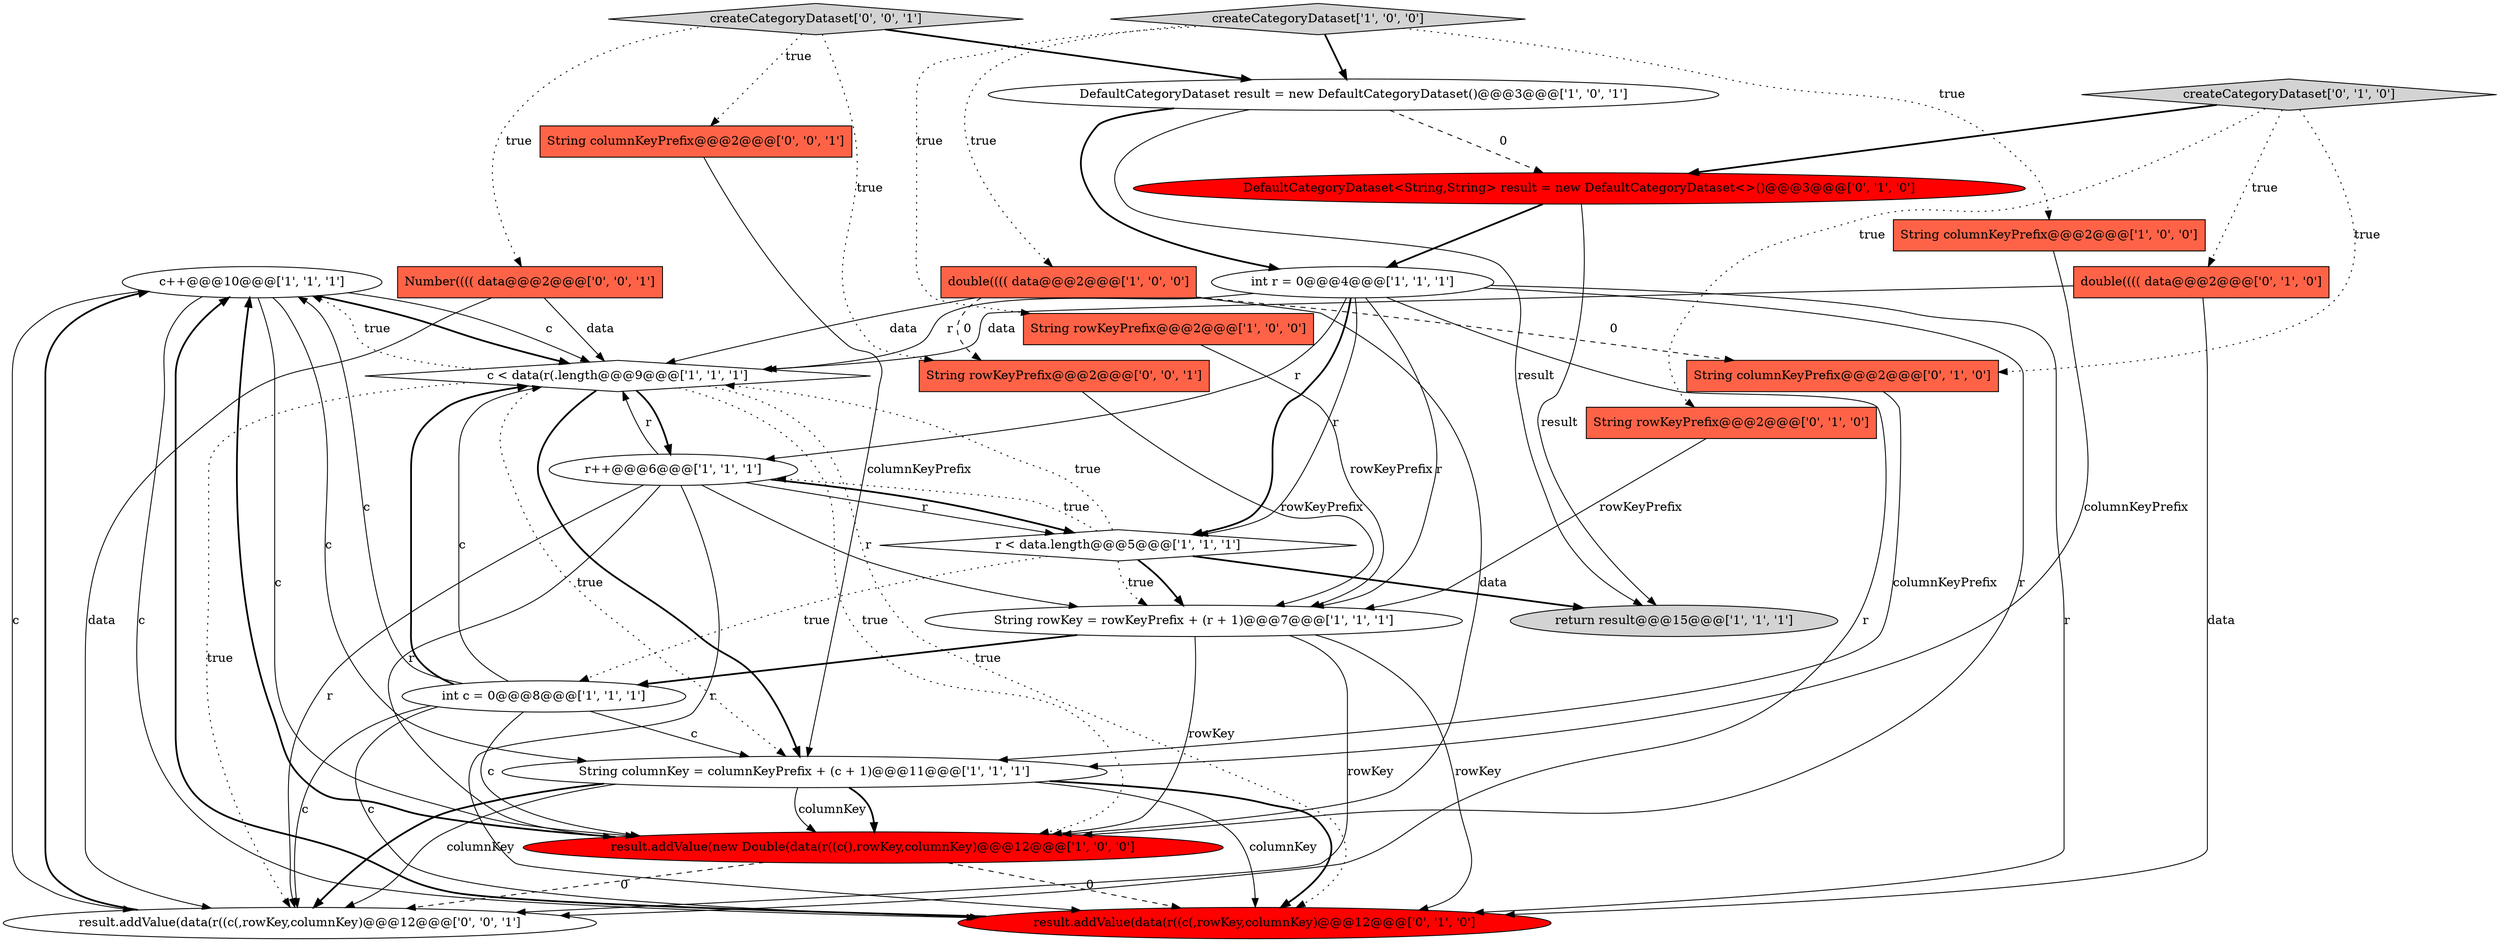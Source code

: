 digraph {
11 [style = filled, label = "c++@@@10@@@['1', '1', '1']", fillcolor = white, shape = ellipse image = "AAA0AAABBB1BBB"];
23 [style = filled, label = "String columnKeyPrefix@@@2@@@['0', '0', '1']", fillcolor = tomato, shape = box image = "AAA0AAABBB3BBB"];
10 [style = filled, label = "double(((( data@@@2@@@['1', '0', '0']", fillcolor = tomato, shape = box image = "AAA1AAABBB1BBB"];
14 [style = filled, label = "String columnKey = columnKeyPrefix + (c + 1)@@@11@@@['1', '1', '1']", fillcolor = white, shape = ellipse image = "AAA0AAABBB1BBB"];
0 [style = filled, label = "String rowKey = rowKeyPrefix + (r + 1)@@@7@@@['1', '1', '1']", fillcolor = white, shape = ellipse image = "AAA0AAABBB1BBB"];
22 [style = filled, label = "result.addValue(data(r((c(,rowKey,columnKey)@@@12@@@['0', '0', '1']", fillcolor = white, shape = ellipse image = "AAA0AAABBB3BBB"];
12 [style = filled, label = "result.addValue(new Double(data(r((c(),rowKey,columnKey)@@@12@@@['1', '0', '0']", fillcolor = red, shape = ellipse image = "AAA1AAABBB1BBB"];
25 [style = filled, label = "String rowKeyPrefix@@@2@@@['0', '0', '1']", fillcolor = tomato, shape = box image = "AAA0AAABBB3BBB"];
17 [style = filled, label = "double(((( data@@@2@@@['0', '1', '0']", fillcolor = tomato, shape = box image = "AAA0AAABBB2BBB"];
9 [style = filled, label = "int r = 0@@@4@@@['1', '1', '1']", fillcolor = white, shape = ellipse image = "AAA0AAABBB1BBB"];
3 [style = filled, label = "String columnKeyPrefix@@@2@@@['1', '0', '0']", fillcolor = tomato, shape = box image = "AAA0AAABBB1BBB"];
1 [style = filled, label = "c < data(r(.length@@@9@@@['1', '1', '1']", fillcolor = white, shape = diamond image = "AAA0AAABBB1BBB"];
2 [style = filled, label = "r++@@@6@@@['1', '1', '1']", fillcolor = white, shape = ellipse image = "AAA0AAABBB1BBB"];
13 [style = filled, label = "return result@@@15@@@['1', '1', '1']", fillcolor = lightgray, shape = ellipse image = "AAA0AAABBB1BBB"];
8 [style = filled, label = "int c = 0@@@8@@@['1', '1', '1']", fillcolor = white, shape = ellipse image = "AAA0AAABBB1BBB"];
24 [style = filled, label = "createCategoryDataset['0', '0', '1']", fillcolor = lightgray, shape = diamond image = "AAA0AAABBB3BBB"];
19 [style = filled, label = "String columnKeyPrefix@@@2@@@['0', '1', '0']", fillcolor = tomato, shape = box image = "AAA1AAABBB2BBB"];
16 [style = filled, label = "String rowKeyPrefix@@@2@@@['0', '1', '0']", fillcolor = tomato, shape = box image = "AAA0AAABBB2BBB"];
5 [style = filled, label = "String rowKeyPrefix@@@2@@@['1', '0', '0']", fillcolor = tomato, shape = box image = "AAA0AAABBB1BBB"];
15 [style = filled, label = "result.addValue(data(r((c(,rowKey,columnKey)@@@12@@@['0', '1', '0']", fillcolor = red, shape = ellipse image = "AAA1AAABBB2BBB"];
4 [style = filled, label = "createCategoryDataset['1', '0', '0']", fillcolor = lightgray, shape = diamond image = "AAA0AAABBB1BBB"];
20 [style = filled, label = "createCategoryDataset['0', '1', '0']", fillcolor = lightgray, shape = diamond image = "AAA0AAABBB2BBB"];
7 [style = filled, label = "r < data.length@@@5@@@['1', '1', '1']", fillcolor = white, shape = diamond image = "AAA0AAABBB1BBB"];
18 [style = filled, label = "DefaultCategoryDataset<String,String> result = new DefaultCategoryDataset<>()@@@3@@@['0', '1', '0']", fillcolor = red, shape = ellipse image = "AAA1AAABBB2BBB"];
21 [style = filled, label = "Number(((( data@@@2@@@['0', '0', '1']", fillcolor = tomato, shape = box image = "AAA0AAABBB3BBB"];
6 [style = filled, label = "DefaultCategoryDataset result = new DefaultCategoryDataset()@@@3@@@['1', '0', '1']", fillcolor = white, shape = ellipse image = "AAA0AAABBB1BBB"];
2->1 [style = solid, label="r"];
24->25 [style = dotted, label="true"];
14->22 [style = solid, label="columnKey"];
18->13 [style = solid, label="result"];
9->7 [style = bold, label=""];
21->22 [style = solid, label="data"];
8->14 [style = solid, label="c"];
3->14 [style = solid, label="columnKeyPrefix"];
10->12 [style = solid, label="data"];
9->1 [style = solid, label="r"];
11->12 [style = solid, label="c"];
8->1 [style = bold, label=""];
15->11 [style = bold, label=""];
11->14 [style = solid, label="c"];
1->12 [style = dotted, label="true"];
17->15 [style = solid, label="data"];
0->8 [style = bold, label=""];
6->13 [style = solid, label="result"];
7->1 [style = dotted, label="true"];
24->21 [style = dotted, label="true"];
0->15 [style = solid, label="rowKey"];
2->0 [style = solid, label="r"];
25->0 [style = solid, label="rowKeyPrefix"];
1->22 [style = dotted, label="true"];
12->11 [style = bold, label=""];
14->22 [style = bold, label=""];
0->22 [style = solid, label="rowKey"];
7->0 [style = bold, label=""];
9->15 [style = solid, label="r"];
8->1 [style = solid, label="c"];
6->18 [style = dashed, label="0"];
20->18 [style = bold, label=""];
1->15 [style = dotted, label="true"];
2->12 [style = solid, label="r"];
18->9 [style = bold, label=""];
8->15 [style = solid, label="c"];
14->15 [style = bold, label=""];
7->8 [style = dotted, label="true"];
8->22 [style = solid, label="c"];
22->11 [style = bold, label=""];
21->1 [style = solid, label="data"];
2->7 [style = solid, label="r"];
7->2 [style = dotted, label="true"];
4->5 [style = dotted, label="true"];
9->7 [style = solid, label="r"];
4->10 [style = dotted, label="true"];
16->0 [style = solid, label="rowKeyPrefix"];
20->17 [style = dotted, label="true"];
14->12 [style = solid, label="columnKey"];
8->12 [style = solid, label="c"];
7->0 [style = dotted, label="true"];
2->22 [style = solid, label="r"];
11->15 [style = solid, label="c"];
4->3 [style = dotted, label="true"];
24->23 [style = dotted, label="true"];
19->14 [style = solid, label="columnKeyPrefix"];
12->22 [style = dashed, label="0"];
2->15 [style = solid, label="r"];
12->15 [style = dashed, label="0"];
1->2 [style = bold, label=""];
20->19 [style = dotted, label="true"];
9->12 [style = solid, label="r"];
10->25 [style = dashed, label="0"];
7->13 [style = bold, label=""];
9->22 [style = solid, label="r"];
11->1 [style = bold, label=""];
4->6 [style = bold, label=""];
9->2 [style = solid, label="r"];
10->19 [style = dashed, label="0"];
1->11 [style = dotted, label="true"];
9->0 [style = solid, label="r"];
5->0 [style = solid, label="rowKeyPrefix"];
1->14 [style = dotted, label="true"];
11->22 [style = solid, label="c"];
0->12 [style = solid, label="rowKey"];
11->1 [style = solid, label="c"];
23->14 [style = solid, label="columnKeyPrefix"];
8->11 [style = solid, label="c"];
10->1 [style = solid, label="data"];
14->12 [style = bold, label=""];
1->14 [style = bold, label=""];
2->7 [style = bold, label=""];
6->9 [style = bold, label=""];
17->1 [style = solid, label="data"];
24->6 [style = bold, label=""];
14->15 [style = solid, label="columnKey"];
20->16 [style = dotted, label="true"];
}

